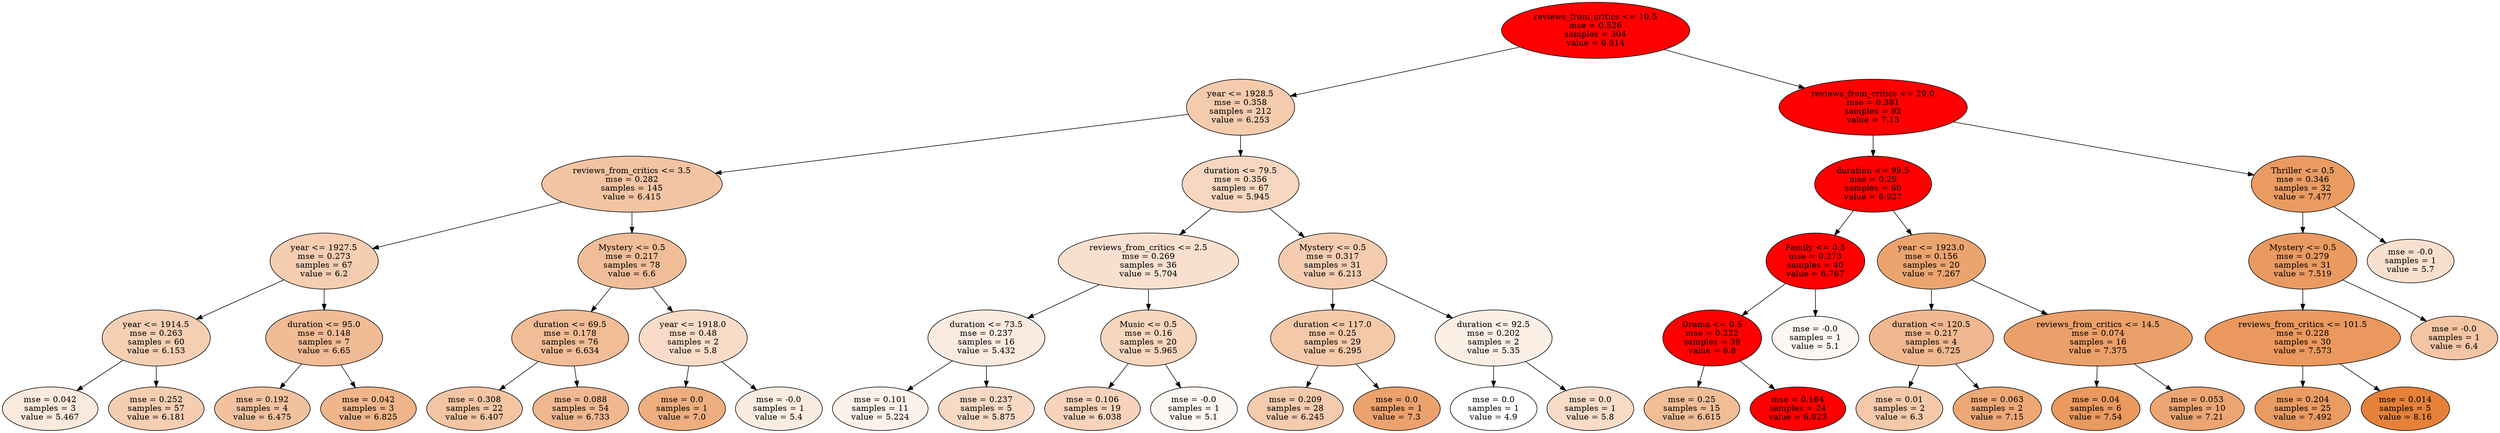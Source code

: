 digraph {
	0 [label="reviews_from_critics <= 10.5\nmse = 0.526\nsamples = 304\nvalue = 6.514" fillcolor=red style=filled]
	1 [label="year <= 1928.5\nmse = 0.358\nsamples = 212\nvalue = 6.253" fillcolor="#f4cbad" style=filled]
	2 [label="reviews_from_critics <= 3.5\nmse = 0.282\nsamples = 145\nvalue = 6.415" fillcolor="#f3c4a3" style=filled]
	3 [label="year <= 1927.5\nmse = 0.273\nsamples = 67\nvalue = 6.2" fillcolor="#f5cdb0" style=filled]
	4 [label="year <= 1914.5\nmse = 0.263\nsamples = 60\nvalue = 6.153" fillcolor="#f5cfb3" style=filled]
	5 [label="mse = 0.042\nsamples = 3\nvalue = 5.467" fillcolor="#fae9dd" style=filled]
	6 [label="mse = 0.252\nsamples = 57\nvalue = 6.181" fillcolor="#f5cdb1" style=filled]
	7 [label="duration <= 95.0\nmse = 0.148\nsamples = 7\nvalue = 6.65" fillcolor="#f1bb95" style=filled]
	8 [label="mse = 0.192\nsamples = 4\nvalue = 6.475" fillcolor="#f2c29f" style=filled]
	9 [label="mse = 0.042\nsamples = 3\nvalue = 6.825" fillcolor="#f0b58a" style=filled]
	10 [label="Mystery <= 0.5\nmse = 0.217\nsamples = 78\nvalue = 6.6" fillcolor="#f1bd98" style=filled]
	11 [label="duration <= 69.5\nmse = 0.178\nsamples = 76\nvalue = 6.634" fillcolor="#f1bc96" style=filled]
	12 [label="mse = 0.308\nsamples = 22\nvalue = 6.407" fillcolor="#f3c5a3" style=filled]
	13 [label="mse = 0.088\nsamples = 54\nvalue = 6.733" fillcolor="#f0b890" style=filled]
	14 [label="year <= 1918.0\nmse = 0.48\nsamples = 2\nvalue = 5.8" fillcolor="#f8dcc8" style=filled]
	15 [label="mse = 0.0\nsamples = 1\nvalue = 7.0" fillcolor="#eeae7f" style=filled]
	16 [label="mse = -0.0\nsamples = 1\nvalue = 5.4" fillcolor="#fbece1" style=filled]
	17 [label="duration <= 79.5\nmse = 0.356\nsamples = 67\nvalue = 5.945" fillcolor="#f7d7c0" style=filled]
	18 [label="reviews_from_critics <= 2.5\nmse = 0.269\nsamples = 36\nvalue = 5.704" fillcolor="#f9e0ce" style=filled]
	19 [label="duration <= 73.5\nmse = 0.237\nsamples = 16\nvalue = 5.432" fillcolor="#fbeadf" style=filled]
	20 [label="mse = 0.101\nsamples = 11\nvalue = 5.224" fillcolor="#fcf2eb" style=filled]
	21 [label="mse = 0.237\nsamples = 5\nvalue = 5.875" fillcolor="#f7d9c4" style=filled]
	22 [label="Music <= 0.5\nmse = 0.16\nsamples = 20\nvalue = 5.965" fillcolor="#f7d6be" style=filled]
	23 [label="mse = 0.106\nsamples = 19\nvalue = 6.038" fillcolor="#f6d3ba" style=filled]
	24 [label="mse = -0.0\nsamples = 1\nvalue = 5.1" fillcolor="#fdf7f3" style=filled]
	25 [label="Mystery <= 0.5\nmse = 0.317\nsamples = 31\nvalue = 6.213" fillcolor="#f5ccaf" style=filled]
	26 [label="duration <= 117.0\nmse = 0.25\nsamples = 29\nvalue = 6.295" fillcolor="#f4c9aa" style=filled]
	27 [label="mse = 0.209\nsamples = 28\nvalue = 6.245" fillcolor="#f4cbad" style=filled]
	28 [label="mse = 0.0\nsamples = 1\nvalue = 7.3" fillcolor="#eca26d" style=filled]
	29 [label="duration <= 92.5\nmse = 0.202\nsamples = 2\nvalue = 5.35" fillcolor="#fbeee4" style=filled]
	30 [label="mse = 0.0\nsamples = 1\nvalue = 4.9" fillcolor="#ffffff" style=filled]
	31 [label="mse = 0.0\nsamples = 1\nvalue = 5.8" fillcolor="#f8dcc8" style=filled]
	32 [label="reviews_from_critics <= 29.0\nmse = 0.381\nsamples = 92\nvalue = 7.13" fillcolor=red style=filled]
	33 [label="duration <= 99.5\nmse = 0.29\nsamples = 60\nvalue = 6.927" fillcolor=red style=filled]
	34 [label="Family <= 0.5\nmse = 0.273\nsamples = 40\nvalue = 6.767" fillcolor=red style=filled]
	35 [label="Drama <= 0.5\nmse = 0.222\nsamples = 39\nvalue = 6.8" fillcolor=red style=filled]
	36 [label="mse = 0.25\nsamples = 15\nvalue = 6.615" fillcolor="#f1bd97" style=filled]
	37 [label="mse = 0.164\nsamples = 24\nvalue = 6.923" fillcolor=red style=filled]
	38 [label="mse = -0.0\nsamples = 1\nvalue = 5.1" fillcolor="#fdf7f3" style=filled]
	39 [label="year <= 1923.0\nmse = 0.156\nsamples = 20\nvalue = 7.267" fillcolor="#eca46f" style=filled]
	40 [label="duration <= 120.5\nmse = 0.217\nsamples = 4\nvalue = 6.725" fillcolor="#f0b890" style=filled]
	41 [label="mse = 0.01\nsamples = 2\nvalue = 6.3" fillcolor="#f4c9aa" style=filled]
	42 [label="mse = 0.063\nsamples = 2\nvalue = 7.15" fillcolor="#eda876" style=filled]
	43 [label="reviews_from_critics <= 14.5\nmse = 0.074\nsamples = 16\nvalue = 7.375" fillcolor="#eb9f69" style=filled]
	44 [label="mse = 0.04\nsamples = 6\nvalue = 7.54" fillcolor="#ea995f" style=filled]
	45 [label="mse = 0.053\nsamples = 10\nvalue = 7.21" fillcolor="#eda673" style=filled]
	46 [label="Thriller <= 0.5\nmse = 0.346\nsamples = 32\nvalue = 7.477" fillcolor="#ea9b62" style=filled]
	47 [label="Mystery <= 0.5\nmse = 0.279\nsamples = 31\nvalue = 7.519" fillcolor="#ea9a60" style=filled]
	48 [label="reviews_from_critics <= 101.5\nmse = 0.228\nsamples = 30\nvalue = 7.573" fillcolor="#ea985d" style=filled]
	49 [label="mse = 0.204\nsamples = 25\nvalue = 7.492" fillcolor="#ea9b62" style=filled]
	50 [label="mse = 0.014\nsamples = 5\nvalue = 8.16" fillcolor="#e58139" style=filled]
	51 [label="mse = -0.0\nsamples = 1\nvalue = 6.4" fillcolor="#f3c5a4" style=filled]
	52 [label="mse = -0.0\nsamples = 1\nvalue = 5.7" fillcolor="#f9e0ce" style=filled]
	0 -> 1
	1 -> 2
	2 -> 3
	3 -> 4
	4 -> 5
	4 -> 6
	3 -> 7
	7 -> 8
	7 -> 9
	2 -> 10
	10 -> 11
	11 -> 12
	11 -> 13
	10 -> 14
	14 -> 15
	14 -> 16
	1 -> 17
	17 -> 18
	18 -> 19
	19 -> 20
	19 -> 21
	18 -> 22
	22 -> 23
	22 -> 24
	17 -> 25
	25 -> 26
	26 -> 27
	26 -> 28
	25 -> 29
	29 -> 30
	29 -> 31
	0 -> 32
	32 -> 33
	33 -> 34
	34 -> 35
	35 -> 36
	35 -> 37
	34 -> 38
	33 -> 39
	39 -> 40
	40 -> 41
	40 -> 42
	39 -> 43
	43 -> 44
	43 -> 45
	32 -> 46
	46 -> 47
	47 -> 48
	48 -> 49
	48 -> 50
	47 -> 51
	46 -> 52
}
